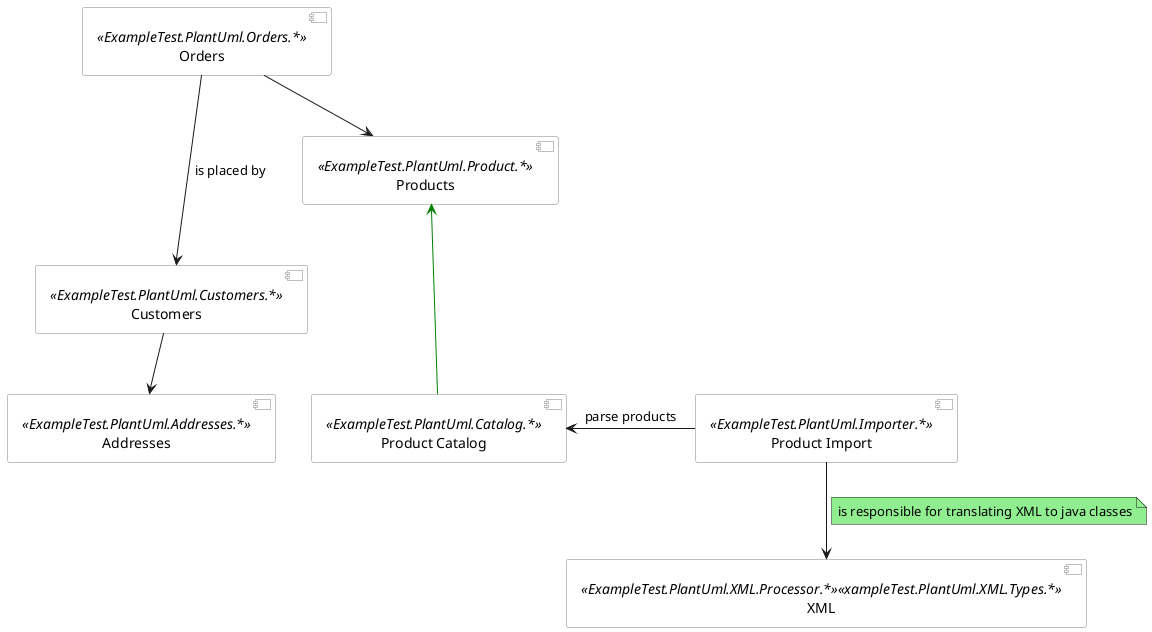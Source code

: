 ﻿@startuml

skinparam componentStyle uml2
skinparam component {
  BorderColor #grey
  BackgroundColor #white
}

[Addresses] <<ExampleTest.PlantUml.Addresses.*>>
[Customers] <<ExampleTest.PlantUml.Customers.*>>
[Orders] <<ExampleTest.PlantUml.Orders.*>>
[Products] <<ExampleTest.PlantUml.Product.*>>
[Product Catalog] <<ExampleTest.PlantUml.Catalog.*>> as catalog
[Product Import] <<ExampleTest.PlantUml.Importer.*>> as import

' Could be some random comment
[XML] <<ExampleTest.PlantUml.XML.Processor.*>> <<xampleTest.PlantUml.XML.Types.*>> as xml

[Orders] ---> [Customers] : is placed by
[Orders] --> [Products]

[Customers] --> [Addresses]

[Products] <--[#green]- catalog
import -left-> catalog : parse products
import --> xml
note top on link #lightgreen: is responsible for translating XML to java classes


@enduml